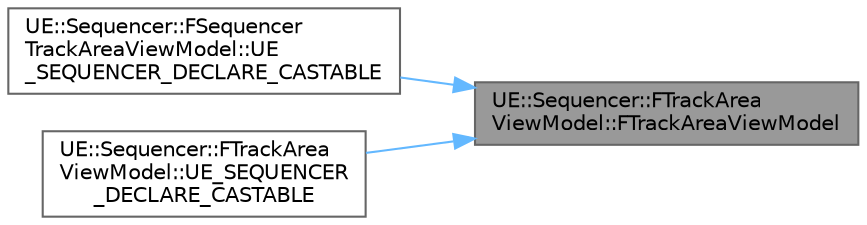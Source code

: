 digraph "UE::Sequencer::FTrackAreaViewModel::FTrackAreaViewModel"
{
 // INTERACTIVE_SVG=YES
 // LATEX_PDF_SIZE
  bgcolor="transparent";
  edge [fontname=Helvetica,fontsize=10,labelfontname=Helvetica,labelfontsize=10];
  node [fontname=Helvetica,fontsize=10,shape=box,height=0.2,width=0.4];
  rankdir="RL";
  Node1 [id="Node000001",label="UE::Sequencer::FTrackArea\lViewModel::FTrackAreaViewModel",height=0.2,width=0.4,color="gray40", fillcolor="grey60", style="filled", fontcolor="black",tooltip=" "];
  Node1 -> Node2 [id="edge1_Node000001_Node000002",dir="back",color="steelblue1",style="solid",tooltip=" "];
  Node2 [id="Node000002",label="UE::Sequencer::FSequencer\lTrackAreaViewModel::UE\l_SEQUENCER_DECLARE_CASTABLE",height=0.2,width=0.4,color="grey40", fillcolor="white", style="filled",URL="$d4/ddb/classUE_1_1Sequencer_1_1FSequencerTrackAreaViewModel.html#a4afeaed896244ff898f34678b8cc7996",tooltip=" "];
  Node1 -> Node3 [id="edge2_Node000001_Node000003",dir="back",color="steelblue1",style="solid",tooltip=" "];
  Node3 [id="Node000003",label="UE::Sequencer::FTrackArea\lViewModel::UE_SEQUENCER\l_DECLARE_CASTABLE",height=0.2,width=0.4,color="grey40", fillcolor="white", style="filled",URL="$d1/df2/classUE_1_1Sequencer_1_1FTrackAreaViewModel.html#a76dd5742f741c502f5528c8038b6aeec",tooltip=" "];
}
